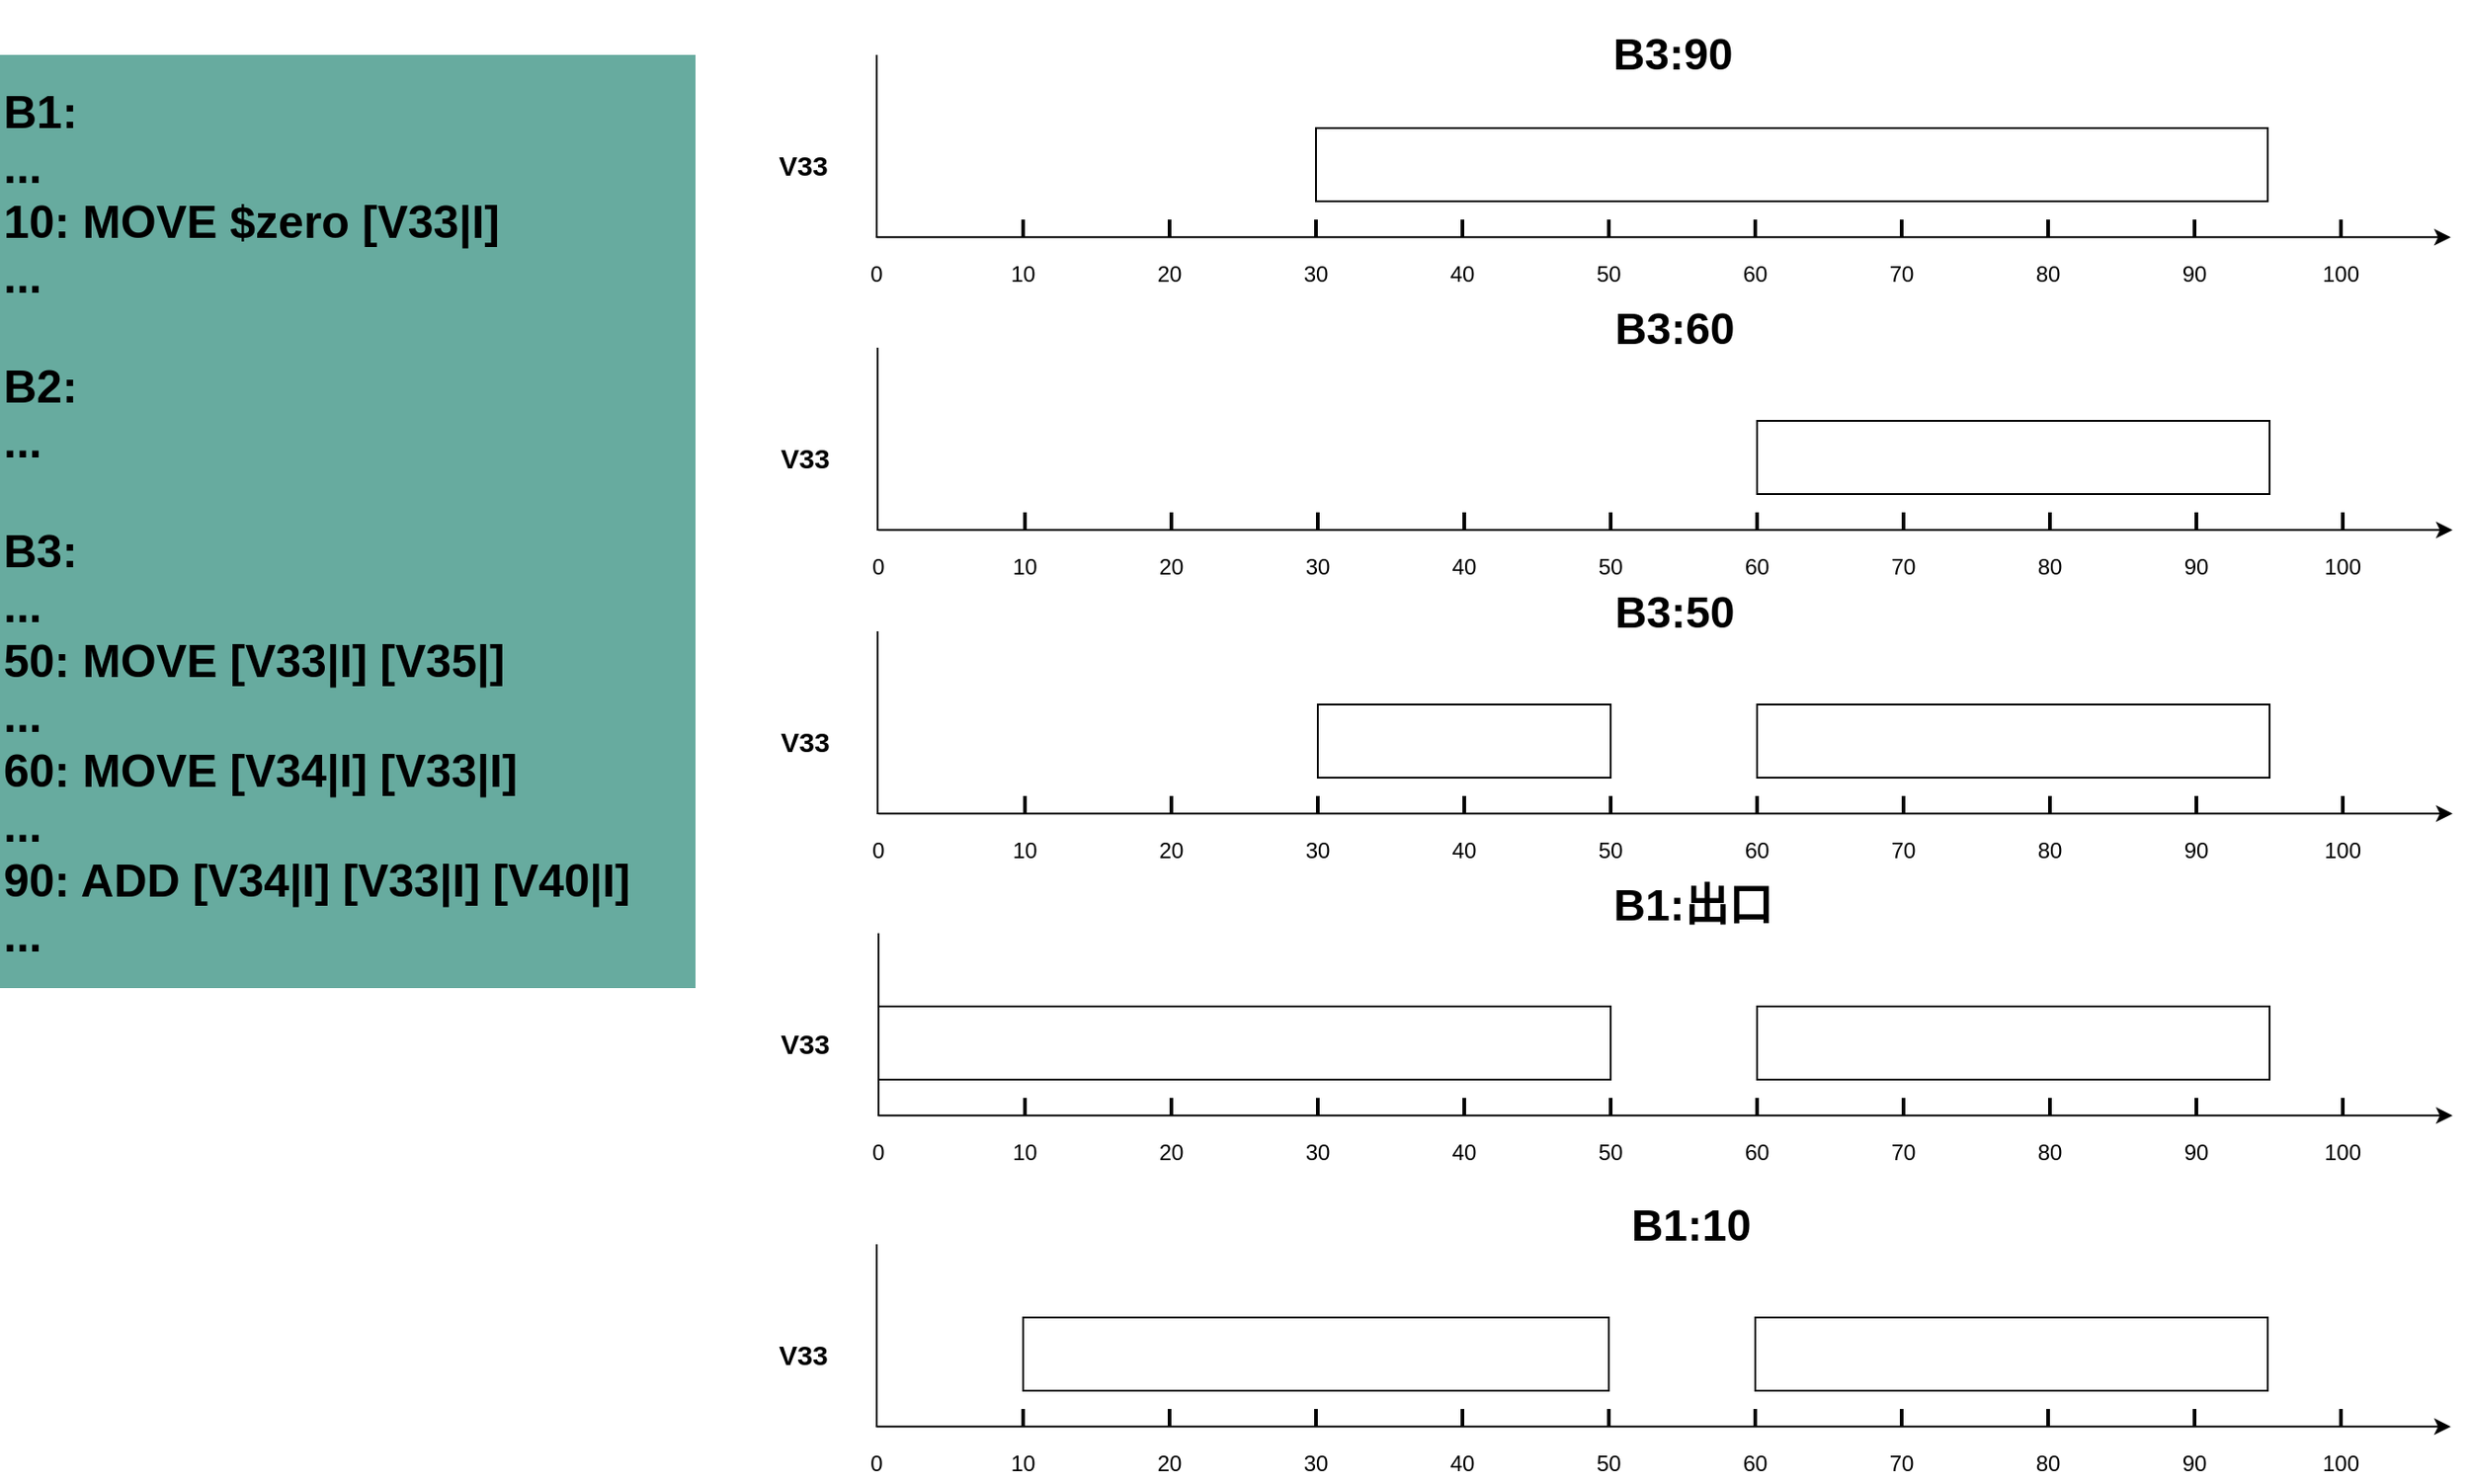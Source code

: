 <mxfile version="14.6.13" type="device"><diagram id="Q7YBs-08-VxrjBSFgJmt" name="第 1 页"><mxGraphModel dx="2310" dy="867" grid="1" gridSize="10" guides="1" tooltips="1" connect="1" arrows="1" fold="1" page="1" pageScale="1" pageWidth="827" pageHeight="1169" math="0" shadow="0"><root><mxCell id="0"/><mxCell id="1" parent="0"/><mxCell id="paIKq_zXq0HEK7RB5hs3-1" value="" style="endArrow=classic;html=1;" edge="1" parent="1"><mxGeometry width="50" height="50" relative="1" as="geometry"><mxPoint x="119" y="849.66" as="sourcePoint"/><mxPoint x="979" y="849.66" as="targetPoint"/></mxGeometry></mxCell><mxCell id="paIKq_zXq0HEK7RB5hs3-2" value="" style="endArrow=none;html=1;" edge="1" parent="1"><mxGeometry width="50" height="50" relative="1" as="geometry"><mxPoint x="119" y="850" as="sourcePoint"/><mxPoint x="119" y="750" as="targetPoint"/></mxGeometry></mxCell><mxCell id="paIKq_zXq0HEK7RB5hs3-3" value="0" style="text;html=1;strokeColor=none;fillColor=none;align=center;verticalAlign=middle;whiteSpace=wrap;rounded=0;" vertex="1" parent="1"><mxGeometry x="99" y="860" width="40" height="20" as="geometry"/></mxCell><mxCell id="paIKq_zXq0HEK7RB5hs3-4" value="10&lt;br&gt;" style="text;html=1;strokeColor=none;fillColor=none;align=center;verticalAlign=middle;whiteSpace=wrap;rounded=0;" vertex="1" parent="1"><mxGeometry x="179" y="860" width="40" height="20" as="geometry"/></mxCell><mxCell id="paIKq_zXq0HEK7RB5hs3-5" value="20" style="text;html=1;strokeColor=none;fillColor=none;align=center;verticalAlign=middle;whiteSpace=wrap;rounded=0;" vertex="1" parent="1"><mxGeometry x="259" y="860" width="40" height="20" as="geometry"/></mxCell><mxCell id="paIKq_zXq0HEK7RB5hs3-6" value="30" style="text;html=1;strokeColor=none;fillColor=none;align=center;verticalAlign=middle;whiteSpace=wrap;rounded=0;" vertex="1" parent="1"><mxGeometry x="339" y="860" width="40" height="20" as="geometry"/></mxCell><mxCell id="paIKq_zXq0HEK7RB5hs3-7" value="40" style="text;html=1;strokeColor=none;fillColor=none;align=center;verticalAlign=middle;whiteSpace=wrap;rounded=0;" vertex="1" parent="1"><mxGeometry x="419" y="860" width="40" height="20" as="geometry"/></mxCell><mxCell id="paIKq_zXq0HEK7RB5hs3-8" value="50" style="text;html=1;strokeColor=none;fillColor=none;align=center;verticalAlign=middle;whiteSpace=wrap;rounded=0;" vertex="1" parent="1"><mxGeometry x="499" y="860" width="40" height="20" as="geometry"/></mxCell><mxCell id="paIKq_zXq0HEK7RB5hs3-9" value="60" style="text;html=1;strokeColor=none;fillColor=none;align=center;verticalAlign=middle;whiteSpace=wrap;rounded=0;" vertex="1" parent="1"><mxGeometry x="579" y="860" width="40" height="20" as="geometry"/></mxCell><mxCell id="paIKq_zXq0HEK7RB5hs3-10" value="70" style="text;html=1;strokeColor=none;fillColor=none;align=center;verticalAlign=middle;whiteSpace=wrap;rounded=0;" vertex="1" parent="1"><mxGeometry x="659" y="860" width="40" height="20" as="geometry"/></mxCell><mxCell id="paIKq_zXq0HEK7RB5hs3-11" value="80" style="text;html=1;strokeColor=none;fillColor=none;align=center;verticalAlign=middle;whiteSpace=wrap;rounded=0;" vertex="1" parent="1"><mxGeometry x="739" y="860" width="40" height="20" as="geometry"/></mxCell><mxCell id="paIKq_zXq0HEK7RB5hs3-12" value="90" style="text;html=1;strokeColor=none;fillColor=none;align=center;verticalAlign=middle;whiteSpace=wrap;rounded=0;" vertex="1" parent="1"><mxGeometry x="819" y="860" width="40" height="20" as="geometry"/></mxCell><mxCell id="paIKq_zXq0HEK7RB5hs3-13" value="100" style="text;html=1;strokeColor=none;fillColor=none;align=center;verticalAlign=middle;whiteSpace=wrap;rounded=0;" vertex="1" parent="1"><mxGeometry x="899" y="860" width="40" height="20" as="geometry"/></mxCell><mxCell id="paIKq_zXq0HEK7RB5hs3-16" value="" style="line;strokeWidth=2;direction=south;html=1;verticalAlign=middle;" vertex="1" parent="1"><mxGeometry x="194" y="840" width="10" height="10" as="geometry"/></mxCell><mxCell id="paIKq_zXq0HEK7RB5hs3-17" value="" style="line;strokeWidth=2;direction=south;html=1;verticalAlign=middle;" vertex="1" parent="1"><mxGeometry x="274" y="840" width="10" height="10" as="geometry"/></mxCell><mxCell id="paIKq_zXq0HEK7RB5hs3-18" value="" style="line;strokeWidth=2;direction=south;html=1;verticalAlign=middle;" vertex="1" parent="1"><mxGeometry x="354" y="840" width="10" height="10" as="geometry"/></mxCell><mxCell id="paIKq_zXq0HEK7RB5hs3-19" value="" style="line;strokeWidth=2;direction=south;html=1;verticalAlign=middle;" vertex="1" parent="1"><mxGeometry x="434" y="840" width="10" height="10" as="geometry"/></mxCell><mxCell id="paIKq_zXq0HEK7RB5hs3-20" value="" style="line;strokeWidth=2;direction=south;html=1;verticalAlign=middle;" vertex="1" parent="1"><mxGeometry x="514" y="840" width="10" height="10" as="geometry"/></mxCell><mxCell id="paIKq_zXq0HEK7RB5hs3-21" value="" style="line;strokeWidth=2;direction=south;html=1;verticalAlign=middle;" vertex="1" parent="1"><mxGeometry x="594" y="840" width="10" height="10" as="geometry"/></mxCell><mxCell id="paIKq_zXq0HEK7RB5hs3-22" value="" style="line;strokeWidth=2;direction=south;html=1;verticalAlign=middle;" vertex="1" parent="1"><mxGeometry x="674" y="840" width="10" height="10" as="geometry"/></mxCell><mxCell id="paIKq_zXq0HEK7RB5hs3-23" value="" style="line;strokeWidth=2;direction=south;html=1;verticalAlign=middle;" vertex="1" parent="1"><mxGeometry x="754" y="840" width="10" height="10" as="geometry"/></mxCell><mxCell id="paIKq_zXq0HEK7RB5hs3-24" value="" style="line;strokeWidth=2;direction=south;html=1;verticalAlign=middle;" vertex="1" parent="1"><mxGeometry x="834" y="840" width="10" height="10" as="geometry"/></mxCell><mxCell id="paIKq_zXq0HEK7RB5hs3-25" value="" style="line;strokeWidth=2;direction=south;html=1;verticalAlign=middle;" vertex="1" parent="1"><mxGeometry x="914" y="840" width="10" height="10" as="geometry"/></mxCell><mxCell id="paIKq_zXq0HEK7RB5hs3-29" value="V33" style="text;whiteSpace=wrap;html=1;align=center;verticalAlign=middle;fontStyle=1;fontSize=15;" vertex="1" parent="1"><mxGeometry x="59" y="800" width="40" height="20" as="geometry"/></mxCell><mxCell id="paIKq_zXq0HEK7RB5hs3-39" value="" style="rounded=0;whiteSpace=wrap;html=1;" vertex="1" parent="1"><mxGeometry x="199" y="790" width="320" height="40" as="geometry"/></mxCell><mxCell id="paIKq_zXq0HEK7RB5hs3-40" value="" style="rounded=0;whiteSpace=wrap;html=1;" vertex="1" parent="1"><mxGeometry x="599" y="790" width="280" height="40" as="geometry"/></mxCell><mxCell id="paIKq_zXq0HEK7RB5hs3-52" value="&lt;h1&gt;B1:10&lt;/h1&gt;" style="text;html=1;strokeColor=none;fillColor=none;spacing=5;spacingTop=-20;whiteSpace=wrap;overflow=hidden;rounded=0;align=center;" vertex="1" parent="1"><mxGeometry x="524" y="720" width="80" height="40" as="geometry"/></mxCell><mxCell id="paIKq_zXq0HEK7RB5hs3-80" value="" style="endArrow=classic;html=1;" edge="1" parent="1"><mxGeometry width="50" height="50" relative="1" as="geometry"><mxPoint x="119" y="199.66" as="sourcePoint"/><mxPoint x="979" y="199.66" as="targetPoint"/></mxGeometry></mxCell><mxCell id="paIKq_zXq0HEK7RB5hs3-81" value="" style="endArrow=none;html=1;" edge="1" parent="1"><mxGeometry width="50" height="50" relative="1" as="geometry"><mxPoint x="119" y="200" as="sourcePoint"/><mxPoint x="119" y="100" as="targetPoint"/></mxGeometry></mxCell><mxCell id="paIKq_zXq0HEK7RB5hs3-82" value="0" style="text;html=1;strokeColor=none;fillColor=none;align=center;verticalAlign=middle;whiteSpace=wrap;rounded=0;" vertex="1" parent="1"><mxGeometry x="99" y="210" width="40" height="20" as="geometry"/></mxCell><mxCell id="paIKq_zXq0HEK7RB5hs3-83" value="10&lt;br&gt;" style="text;html=1;strokeColor=none;fillColor=none;align=center;verticalAlign=middle;whiteSpace=wrap;rounded=0;" vertex="1" parent="1"><mxGeometry x="179" y="210" width="40" height="20" as="geometry"/></mxCell><mxCell id="paIKq_zXq0HEK7RB5hs3-84" value="20" style="text;html=1;strokeColor=none;fillColor=none;align=center;verticalAlign=middle;whiteSpace=wrap;rounded=0;" vertex="1" parent="1"><mxGeometry x="259" y="210" width="40" height="20" as="geometry"/></mxCell><mxCell id="paIKq_zXq0HEK7RB5hs3-85" value="30" style="text;html=1;strokeColor=none;fillColor=none;align=center;verticalAlign=middle;whiteSpace=wrap;rounded=0;" vertex="1" parent="1"><mxGeometry x="339" y="210" width="40" height="20" as="geometry"/></mxCell><mxCell id="paIKq_zXq0HEK7RB5hs3-86" value="40" style="text;html=1;strokeColor=none;fillColor=none;align=center;verticalAlign=middle;whiteSpace=wrap;rounded=0;" vertex="1" parent="1"><mxGeometry x="419" y="210" width="40" height="20" as="geometry"/></mxCell><mxCell id="paIKq_zXq0HEK7RB5hs3-87" value="50" style="text;html=1;strokeColor=none;fillColor=none;align=center;verticalAlign=middle;whiteSpace=wrap;rounded=0;" vertex="1" parent="1"><mxGeometry x="499" y="210" width="40" height="20" as="geometry"/></mxCell><mxCell id="paIKq_zXq0HEK7RB5hs3-88" value="60" style="text;html=1;strokeColor=none;fillColor=none;align=center;verticalAlign=middle;whiteSpace=wrap;rounded=0;" vertex="1" parent="1"><mxGeometry x="579" y="210" width="40" height="20" as="geometry"/></mxCell><mxCell id="paIKq_zXq0HEK7RB5hs3-89" value="70" style="text;html=1;strokeColor=none;fillColor=none;align=center;verticalAlign=middle;whiteSpace=wrap;rounded=0;" vertex="1" parent="1"><mxGeometry x="659" y="210" width="40" height="20" as="geometry"/></mxCell><mxCell id="paIKq_zXq0HEK7RB5hs3-90" value="80" style="text;html=1;strokeColor=none;fillColor=none;align=center;verticalAlign=middle;whiteSpace=wrap;rounded=0;" vertex="1" parent="1"><mxGeometry x="739" y="210" width="40" height="20" as="geometry"/></mxCell><mxCell id="paIKq_zXq0HEK7RB5hs3-91" value="90" style="text;html=1;strokeColor=none;fillColor=none;align=center;verticalAlign=middle;whiteSpace=wrap;rounded=0;" vertex="1" parent="1"><mxGeometry x="819" y="210" width="40" height="20" as="geometry"/></mxCell><mxCell id="paIKq_zXq0HEK7RB5hs3-92" value="100" style="text;html=1;strokeColor=none;fillColor=none;align=center;verticalAlign=middle;whiteSpace=wrap;rounded=0;" vertex="1" parent="1"><mxGeometry x="899" y="210" width="40" height="20" as="geometry"/></mxCell><mxCell id="paIKq_zXq0HEK7RB5hs3-93" value="" style="line;strokeWidth=2;direction=south;html=1;verticalAlign=middle;" vertex="1" parent="1"><mxGeometry x="194" y="190" width="10" height="10" as="geometry"/></mxCell><mxCell id="paIKq_zXq0HEK7RB5hs3-94" value="" style="line;strokeWidth=2;direction=south;html=1;verticalAlign=middle;" vertex="1" parent="1"><mxGeometry x="274" y="190" width="10" height="10" as="geometry"/></mxCell><mxCell id="paIKq_zXq0HEK7RB5hs3-95" value="" style="line;strokeWidth=2;direction=south;html=1;verticalAlign=middle;" vertex="1" parent="1"><mxGeometry x="354" y="190" width="10" height="10" as="geometry"/></mxCell><mxCell id="paIKq_zXq0HEK7RB5hs3-96" value="" style="line;strokeWidth=2;direction=south;html=1;verticalAlign=middle;" vertex="1" parent="1"><mxGeometry x="434" y="190" width="10" height="10" as="geometry"/></mxCell><mxCell id="paIKq_zXq0HEK7RB5hs3-97" value="" style="line;strokeWidth=2;direction=south;html=1;verticalAlign=middle;" vertex="1" parent="1"><mxGeometry x="514" y="190" width="10" height="10" as="geometry"/></mxCell><mxCell id="paIKq_zXq0HEK7RB5hs3-98" value="" style="line;strokeWidth=2;direction=south;html=1;verticalAlign=middle;" vertex="1" parent="1"><mxGeometry x="594" y="190" width="10" height="10" as="geometry"/></mxCell><mxCell id="paIKq_zXq0HEK7RB5hs3-99" value="" style="line;strokeWidth=2;direction=south;html=1;verticalAlign=middle;" vertex="1" parent="1"><mxGeometry x="674" y="190" width="10" height="10" as="geometry"/></mxCell><mxCell id="paIKq_zXq0HEK7RB5hs3-100" value="" style="line;strokeWidth=2;direction=south;html=1;verticalAlign=middle;" vertex="1" parent="1"><mxGeometry x="754" y="190" width="10" height="10" as="geometry"/></mxCell><mxCell id="paIKq_zXq0HEK7RB5hs3-101" value="" style="line;strokeWidth=2;direction=south;html=1;verticalAlign=middle;" vertex="1" parent="1"><mxGeometry x="834" y="190" width="10" height="10" as="geometry"/></mxCell><mxCell id="paIKq_zXq0HEK7RB5hs3-102" value="" style="line;strokeWidth=2;direction=south;html=1;verticalAlign=middle;" vertex="1" parent="1"><mxGeometry x="914" y="190" width="10" height="10" as="geometry"/></mxCell><mxCell id="paIKq_zXq0HEK7RB5hs3-103" value="V33" style="text;whiteSpace=wrap;html=1;align=center;verticalAlign=middle;fontStyle=1;fontSize=15;" vertex="1" parent="1"><mxGeometry x="59" y="150" width="40" height="20" as="geometry"/></mxCell><mxCell id="paIKq_zXq0HEK7RB5hs3-105" value="" style="rounded=0;whiteSpace=wrap;html=1;" vertex="1" parent="1"><mxGeometry x="359" y="140" width="520" height="40" as="geometry"/></mxCell><mxCell id="paIKq_zXq0HEK7RB5hs3-106" value="&lt;h1&gt;B3:90&lt;/h1&gt;" style="text;html=1;strokeColor=none;fillColor=none;spacing=5;spacingTop=-20;whiteSpace=wrap;overflow=hidden;rounded=0;align=center;" vertex="1" parent="1"><mxGeometry x="514" y="80" width="80" height="40" as="geometry"/></mxCell><mxCell id="paIKq_zXq0HEK7RB5hs3-132" value="" style="endArrow=classic;html=1;" edge="1" parent="1"><mxGeometry width="50" height="50" relative="1" as="geometry"><mxPoint x="120" y="359.66" as="sourcePoint"/><mxPoint x="980" y="359.66" as="targetPoint"/></mxGeometry></mxCell><mxCell id="paIKq_zXq0HEK7RB5hs3-133" value="" style="endArrow=none;html=1;" edge="1" parent="1"><mxGeometry width="50" height="50" relative="1" as="geometry"><mxPoint x="119.5" y="360" as="sourcePoint"/><mxPoint x="119.5" y="260" as="targetPoint"/></mxGeometry></mxCell><mxCell id="paIKq_zXq0HEK7RB5hs3-134" value="0" style="text;html=1;strokeColor=none;fillColor=none;align=center;verticalAlign=middle;whiteSpace=wrap;rounded=0;" vertex="1" parent="1"><mxGeometry x="100" y="370" width="40" height="20" as="geometry"/></mxCell><mxCell id="paIKq_zXq0HEK7RB5hs3-135" value="10&lt;br&gt;" style="text;html=1;strokeColor=none;fillColor=none;align=center;verticalAlign=middle;whiteSpace=wrap;rounded=0;" vertex="1" parent="1"><mxGeometry x="180" y="370" width="40" height="20" as="geometry"/></mxCell><mxCell id="paIKq_zXq0HEK7RB5hs3-136" value="20" style="text;html=1;strokeColor=none;fillColor=none;align=center;verticalAlign=middle;whiteSpace=wrap;rounded=0;" vertex="1" parent="1"><mxGeometry x="260" y="370" width="40" height="20" as="geometry"/></mxCell><mxCell id="paIKq_zXq0HEK7RB5hs3-137" value="30" style="text;html=1;strokeColor=none;fillColor=none;align=center;verticalAlign=middle;whiteSpace=wrap;rounded=0;" vertex="1" parent="1"><mxGeometry x="340" y="370" width="40" height="20" as="geometry"/></mxCell><mxCell id="paIKq_zXq0HEK7RB5hs3-138" value="40" style="text;html=1;strokeColor=none;fillColor=none;align=center;verticalAlign=middle;whiteSpace=wrap;rounded=0;" vertex="1" parent="1"><mxGeometry x="420" y="370" width="40" height="20" as="geometry"/></mxCell><mxCell id="paIKq_zXq0HEK7RB5hs3-139" value="50" style="text;html=1;strokeColor=none;fillColor=none;align=center;verticalAlign=middle;whiteSpace=wrap;rounded=0;" vertex="1" parent="1"><mxGeometry x="500" y="370" width="40" height="20" as="geometry"/></mxCell><mxCell id="paIKq_zXq0HEK7RB5hs3-140" value="60" style="text;html=1;strokeColor=none;fillColor=none;align=center;verticalAlign=middle;whiteSpace=wrap;rounded=0;" vertex="1" parent="1"><mxGeometry x="580" y="370" width="40" height="20" as="geometry"/></mxCell><mxCell id="paIKq_zXq0HEK7RB5hs3-141" value="70" style="text;html=1;strokeColor=none;fillColor=none;align=center;verticalAlign=middle;whiteSpace=wrap;rounded=0;" vertex="1" parent="1"><mxGeometry x="660" y="370" width="40" height="20" as="geometry"/></mxCell><mxCell id="paIKq_zXq0HEK7RB5hs3-142" value="80" style="text;html=1;strokeColor=none;fillColor=none;align=center;verticalAlign=middle;whiteSpace=wrap;rounded=0;" vertex="1" parent="1"><mxGeometry x="740" y="370" width="40" height="20" as="geometry"/></mxCell><mxCell id="paIKq_zXq0HEK7RB5hs3-143" value="90" style="text;html=1;strokeColor=none;fillColor=none;align=center;verticalAlign=middle;whiteSpace=wrap;rounded=0;" vertex="1" parent="1"><mxGeometry x="820" y="370" width="40" height="20" as="geometry"/></mxCell><mxCell id="paIKq_zXq0HEK7RB5hs3-144" value="100" style="text;html=1;strokeColor=none;fillColor=none;align=center;verticalAlign=middle;whiteSpace=wrap;rounded=0;" vertex="1" parent="1"><mxGeometry x="900" y="370" width="40" height="20" as="geometry"/></mxCell><mxCell id="paIKq_zXq0HEK7RB5hs3-145" value="" style="line;strokeWidth=2;direction=south;html=1;verticalAlign=middle;" vertex="1" parent="1"><mxGeometry x="195" y="350" width="10" height="10" as="geometry"/></mxCell><mxCell id="paIKq_zXq0HEK7RB5hs3-146" value="" style="line;strokeWidth=2;direction=south;html=1;verticalAlign=middle;" vertex="1" parent="1"><mxGeometry x="275" y="350" width="10" height="10" as="geometry"/></mxCell><mxCell id="paIKq_zXq0HEK7RB5hs3-147" value="" style="line;strokeWidth=2;direction=south;html=1;verticalAlign=middle;" vertex="1" parent="1"><mxGeometry x="355" y="350" width="10" height="10" as="geometry"/></mxCell><mxCell id="paIKq_zXq0HEK7RB5hs3-148" value="" style="line;strokeWidth=2;direction=south;html=1;verticalAlign=middle;" vertex="1" parent="1"><mxGeometry x="435" y="350" width="10" height="10" as="geometry"/></mxCell><mxCell id="paIKq_zXq0HEK7RB5hs3-149" value="" style="line;strokeWidth=2;direction=south;html=1;verticalAlign=middle;" vertex="1" parent="1"><mxGeometry x="515" y="350" width="10" height="10" as="geometry"/></mxCell><mxCell id="paIKq_zXq0HEK7RB5hs3-150" value="" style="line;strokeWidth=2;direction=south;html=1;verticalAlign=middle;" vertex="1" parent="1"><mxGeometry x="595" y="350" width="10" height="10" as="geometry"/></mxCell><mxCell id="paIKq_zXq0HEK7RB5hs3-151" value="" style="line;strokeWidth=2;direction=south;html=1;verticalAlign=middle;" vertex="1" parent="1"><mxGeometry x="675" y="350" width="10" height="10" as="geometry"/></mxCell><mxCell id="paIKq_zXq0HEK7RB5hs3-152" value="" style="line;strokeWidth=2;direction=south;html=1;verticalAlign=middle;" vertex="1" parent="1"><mxGeometry x="755" y="350" width="10" height="10" as="geometry"/></mxCell><mxCell id="paIKq_zXq0HEK7RB5hs3-153" value="" style="line;strokeWidth=2;direction=south;html=1;verticalAlign=middle;" vertex="1" parent="1"><mxGeometry x="835" y="350" width="10" height="10" as="geometry"/></mxCell><mxCell id="paIKq_zXq0HEK7RB5hs3-154" value="" style="line;strokeWidth=2;direction=south;html=1;verticalAlign=middle;" vertex="1" parent="1"><mxGeometry x="915" y="350" width="10" height="10" as="geometry"/></mxCell><mxCell id="paIKq_zXq0HEK7RB5hs3-155" value="V33" style="text;whiteSpace=wrap;html=1;align=center;verticalAlign=middle;fontStyle=1;fontSize=15;" vertex="1" parent="1"><mxGeometry x="60" y="310" width="40" height="20" as="geometry"/></mxCell><mxCell id="paIKq_zXq0HEK7RB5hs3-156" value="" style="rounded=0;whiteSpace=wrap;html=1;" vertex="1" parent="1"><mxGeometry x="600" y="300" width="280" height="40" as="geometry"/></mxCell><mxCell id="paIKq_zXq0HEK7RB5hs3-157" value="&lt;h1&gt;B3:60&lt;/h1&gt;" style="text;html=1;strokeColor=none;fillColor=none;spacing=5;spacingTop=-20;whiteSpace=wrap;overflow=hidden;rounded=0;align=center;" vertex="1" parent="1"><mxGeometry x="515" y="230" width="80" height="40" as="geometry"/></mxCell><mxCell id="paIKq_zXq0HEK7RB5hs3-185" value="" style="endArrow=classic;html=1;" edge="1" parent="1"><mxGeometry width="50" height="50" relative="1" as="geometry"><mxPoint x="120" y="514.66" as="sourcePoint"/><mxPoint x="980" y="514.66" as="targetPoint"/></mxGeometry></mxCell><mxCell id="paIKq_zXq0HEK7RB5hs3-186" value="" style="endArrow=none;html=1;" edge="1" parent="1"><mxGeometry width="50" height="50" relative="1" as="geometry"><mxPoint x="119.5" y="515" as="sourcePoint"/><mxPoint x="119.5" y="415" as="targetPoint"/></mxGeometry></mxCell><mxCell id="paIKq_zXq0HEK7RB5hs3-187" value="0" style="text;html=1;strokeColor=none;fillColor=none;align=center;verticalAlign=middle;whiteSpace=wrap;rounded=0;" vertex="1" parent="1"><mxGeometry x="100" y="525" width="40" height="20" as="geometry"/></mxCell><mxCell id="paIKq_zXq0HEK7RB5hs3-188" value="10&lt;br&gt;" style="text;html=1;strokeColor=none;fillColor=none;align=center;verticalAlign=middle;whiteSpace=wrap;rounded=0;" vertex="1" parent="1"><mxGeometry x="180" y="525" width="40" height="20" as="geometry"/></mxCell><mxCell id="paIKq_zXq0HEK7RB5hs3-189" value="20" style="text;html=1;strokeColor=none;fillColor=none;align=center;verticalAlign=middle;whiteSpace=wrap;rounded=0;" vertex="1" parent="1"><mxGeometry x="260" y="525" width="40" height="20" as="geometry"/></mxCell><mxCell id="paIKq_zXq0HEK7RB5hs3-190" value="30" style="text;html=1;strokeColor=none;fillColor=none;align=center;verticalAlign=middle;whiteSpace=wrap;rounded=0;" vertex="1" parent="1"><mxGeometry x="340" y="525" width="40" height="20" as="geometry"/></mxCell><mxCell id="paIKq_zXq0HEK7RB5hs3-191" value="40" style="text;html=1;strokeColor=none;fillColor=none;align=center;verticalAlign=middle;whiteSpace=wrap;rounded=0;" vertex="1" parent="1"><mxGeometry x="420" y="525" width="40" height="20" as="geometry"/></mxCell><mxCell id="paIKq_zXq0HEK7RB5hs3-192" value="50" style="text;html=1;strokeColor=none;fillColor=none;align=center;verticalAlign=middle;whiteSpace=wrap;rounded=0;" vertex="1" parent="1"><mxGeometry x="500" y="525" width="40" height="20" as="geometry"/></mxCell><mxCell id="paIKq_zXq0HEK7RB5hs3-193" value="60" style="text;html=1;strokeColor=none;fillColor=none;align=center;verticalAlign=middle;whiteSpace=wrap;rounded=0;" vertex="1" parent="1"><mxGeometry x="580" y="525" width="40" height="20" as="geometry"/></mxCell><mxCell id="paIKq_zXq0HEK7RB5hs3-194" value="70" style="text;html=1;strokeColor=none;fillColor=none;align=center;verticalAlign=middle;whiteSpace=wrap;rounded=0;" vertex="1" parent="1"><mxGeometry x="660" y="525" width="40" height="20" as="geometry"/></mxCell><mxCell id="paIKq_zXq0HEK7RB5hs3-195" value="80" style="text;html=1;strokeColor=none;fillColor=none;align=center;verticalAlign=middle;whiteSpace=wrap;rounded=0;" vertex="1" parent="1"><mxGeometry x="740" y="525" width="40" height="20" as="geometry"/></mxCell><mxCell id="paIKq_zXq0HEK7RB5hs3-196" value="90" style="text;html=1;strokeColor=none;fillColor=none;align=center;verticalAlign=middle;whiteSpace=wrap;rounded=0;" vertex="1" parent="1"><mxGeometry x="820" y="525" width="40" height="20" as="geometry"/></mxCell><mxCell id="paIKq_zXq0HEK7RB5hs3-197" value="100" style="text;html=1;strokeColor=none;fillColor=none;align=center;verticalAlign=middle;whiteSpace=wrap;rounded=0;" vertex="1" parent="1"><mxGeometry x="900" y="525" width="40" height="20" as="geometry"/></mxCell><mxCell id="paIKq_zXq0HEK7RB5hs3-198" value="" style="line;strokeWidth=2;direction=south;html=1;verticalAlign=middle;" vertex="1" parent="1"><mxGeometry x="195" y="505" width="10" height="10" as="geometry"/></mxCell><mxCell id="paIKq_zXq0HEK7RB5hs3-199" value="" style="line;strokeWidth=2;direction=south;html=1;verticalAlign=middle;" vertex="1" parent="1"><mxGeometry x="275" y="505" width="10" height="10" as="geometry"/></mxCell><mxCell id="paIKq_zXq0HEK7RB5hs3-200" value="" style="line;strokeWidth=2;direction=south;html=1;verticalAlign=middle;" vertex="1" parent="1"><mxGeometry x="355" y="505" width="10" height="10" as="geometry"/></mxCell><mxCell id="paIKq_zXq0HEK7RB5hs3-201" value="" style="line;strokeWidth=2;direction=south;html=1;verticalAlign=middle;" vertex="1" parent="1"><mxGeometry x="435" y="505" width="10" height="10" as="geometry"/></mxCell><mxCell id="paIKq_zXq0HEK7RB5hs3-202" value="" style="line;strokeWidth=2;direction=south;html=1;verticalAlign=middle;" vertex="1" parent="1"><mxGeometry x="515" y="505" width="10" height="10" as="geometry"/></mxCell><mxCell id="paIKq_zXq0HEK7RB5hs3-203" value="" style="line;strokeWidth=2;direction=south;html=1;verticalAlign=middle;" vertex="1" parent="1"><mxGeometry x="595" y="505" width="10" height="10" as="geometry"/></mxCell><mxCell id="paIKq_zXq0HEK7RB5hs3-204" value="" style="line;strokeWidth=2;direction=south;html=1;verticalAlign=middle;" vertex="1" parent="1"><mxGeometry x="675" y="505" width="10" height="10" as="geometry"/></mxCell><mxCell id="paIKq_zXq0HEK7RB5hs3-205" value="" style="line;strokeWidth=2;direction=south;html=1;verticalAlign=middle;" vertex="1" parent="1"><mxGeometry x="755" y="505" width="10" height="10" as="geometry"/></mxCell><mxCell id="paIKq_zXq0HEK7RB5hs3-206" value="" style="line;strokeWidth=2;direction=south;html=1;verticalAlign=middle;" vertex="1" parent="1"><mxGeometry x="835" y="505" width="10" height="10" as="geometry"/></mxCell><mxCell id="paIKq_zXq0HEK7RB5hs3-207" value="" style="line;strokeWidth=2;direction=south;html=1;verticalAlign=middle;" vertex="1" parent="1"><mxGeometry x="915" y="505" width="10" height="10" as="geometry"/></mxCell><mxCell id="paIKq_zXq0HEK7RB5hs3-208" value="V33" style="text;whiteSpace=wrap;html=1;align=center;verticalAlign=middle;fontStyle=1;fontSize=15;" vertex="1" parent="1"><mxGeometry x="60" y="465" width="40" height="20" as="geometry"/></mxCell><mxCell id="paIKq_zXq0HEK7RB5hs3-209" value="" style="rounded=0;whiteSpace=wrap;html=1;" vertex="1" parent="1"><mxGeometry x="600" y="455" width="280" height="40" as="geometry"/></mxCell><mxCell id="paIKq_zXq0HEK7RB5hs3-210" value="&lt;h1&gt;B3:50&lt;/h1&gt;" style="text;html=1;strokeColor=none;fillColor=none;spacing=5;spacingTop=-20;whiteSpace=wrap;overflow=hidden;rounded=0;align=center;" vertex="1" parent="1"><mxGeometry x="515" y="385" width="80" height="40" as="geometry"/></mxCell><mxCell id="paIKq_zXq0HEK7RB5hs3-211" value="" style="rounded=0;whiteSpace=wrap;html=1;" vertex="1" parent="1"><mxGeometry x="360" y="455" width="160" height="40" as="geometry"/></mxCell><mxCell id="paIKq_zXq0HEK7RB5hs3-212" value="&lt;div style=&quot;font-size: 25px&quot;&gt;&lt;font style=&quot;font-size: 25px&quot;&gt;&lt;b&gt;B1:&lt;/b&gt;&lt;/font&gt;&lt;/div&gt;&lt;div style=&quot;font-size: 25px&quot;&gt;&lt;font style=&quot;font-size: 25px&quot;&gt;&lt;b&gt;...&lt;/b&gt;&lt;/font&gt;&lt;/div&gt;&lt;div style=&quot;font-size: 25px&quot;&gt;&lt;font style=&quot;font-size: 25px&quot;&gt;&lt;b&gt;10: MOVE $zero [V33|I]&lt;/b&gt;&lt;/font&gt;&lt;/div&gt;&lt;div style=&quot;font-size: 25px&quot;&gt;&lt;font style=&quot;font-size: 25px&quot;&gt;&lt;b&gt;...&lt;/b&gt;&lt;/font&gt;&lt;/div&gt;&lt;div style=&quot;font-size: 25px&quot;&gt;&lt;font style=&quot;font-size: 25px&quot;&gt;&lt;b&gt;&lt;br&gt;&lt;/b&gt;&lt;/font&gt;&lt;/div&gt;&lt;div style=&quot;font-size: 25px&quot;&gt;&lt;font style=&quot;font-size: 25px&quot;&gt;&lt;b&gt;B2:&lt;/b&gt;&lt;/font&gt;&lt;/div&gt;&lt;div style=&quot;font-size: 25px&quot;&gt;&lt;font style=&quot;font-size: 25px&quot;&gt;&lt;b&gt;...&lt;/b&gt;&lt;/font&gt;&lt;/div&gt;&lt;div style=&quot;font-size: 25px&quot;&gt;&lt;font style=&quot;font-size: 25px&quot;&gt;&lt;b&gt;&lt;br&gt;&lt;/b&gt;&lt;/font&gt;&lt;/div&gt;&lt;div style=&quot;font-size: 25px&quot;&gt;&lt;font style=&quot;font-size: 25px&quot;&gt;&lt;b&gt;B3:&lt;/b&gt;&lt;/font&gt;&lt;/div&gt;&lt;div style=&quot;font-size: 25px&quot;&gt;&lt;font style=&quot;font-size: 25px&quot;&gt;&lt;b&gt;...&lt;/b&gt;&lt;/font&gt;&lt;/div&gt;&lt;div style=&quot;font-size: 25px&quot;&gt;&lt;font style=&quot;font-size: 25px&quot;&gt;&lt;b&gt;50: MOVE [V33|I] [V35|]&amp;nbsp;&amp;nbsp;&lt;/b&gt;&lt;/font&gt;&lt;/div&gt;&lt;div style=&quot;font-size: 25px&quot;&gt;&lt;font style=&quot;font-size: 25px&quot;&gt;&lt;b&gt;...&amp;nbsp;&lt;/b&gt;&lt;/font&gt;&lt;/div&gt;&lt;div style=&quot;font-size: 25px&quot;&gt;&lt;font style=&quot;font-size: 25px&quot;&gt;&lt;b&gt;60: MOVE [V34|I] [V33|I]&amp;nbsp;&amp;nbsp;&lt;/b&gt;&lt;/font&gt;&lt;/div&gt;&lt;div style=&quot;font-size: 25px&quot;&gt;&lt;font style=&quot;font-size: 25px&quot;&gt;&lt;b&gt;...&lt;/b&gt;&lt;/font&gt;&lt;/div&gt;&lt;div style=&quot;font-size: 25px&quot;&gt;&lt;font style=&quot;font-size: 25px&quot;&gt;&lt;b&gt;90: ADD [V34|I] [V33|I] [V40|I]&amp;nbsp;&lt;/b&gt;&lt;/font&gt;&lt;/div&gt;&lt;div style=&quot;font-size: 25px&quot;&gt;&lt;font style=&quot;font-size: 25px&quot;&gt;&lt;b&gt;...&lt;/b&gt;&lt;/font&gt;&lt;/div&gt;" style="text;html=1;strokeColor=none;align=left;verticalAlign=middle;whiteSpace=wrap;rounded=0;fillColor=#67AB9F;" vertex="1" parent="1"><mxGeometry x="-360" y="100" width="380" height="510" as="geometry"/></mxCell><mxCell id="paIKq_zXq0HEK7RB5hs3-213" value="" style="endArrow=classic;html=1;" edge="1" parent="1"><mxGeometry width="50" height="50" relative="1" as="geometry"><mxPoint x="120" y="679.66" as="sourcePoint"/><mxPoint x="980" y="679.66" as="targetPoint"/></mxGeometry></mxCell><mxCell id="paIKq_zXq0HEK7RB5hs3-214" value="" style="endArrow=none;html=1;" edge="1" parent="1"><mxGeometry width="50" height="50" relative="1" as="geometry"><mxPoint x="120" y="680" as="sourcePoint"/><mxPoint x="120" y="580" as="targetPoint"/></mxGeometry></mxCell><mxCell id="paIKq_zXq0HEK7RB5hs3-215" value="0" style="text;html=1;strokeColor=none;fillColor=none;align=center;verticalAlign=middle;whiteSpace=wrap;rounded=0;" vertex="1" parent="1"><mxGeometry x="100" y="690" width="40" height="20" as="geometry"/></mxCell><mxCell id="paIKq_zXq0HEK7RB5hs3-216" value="10&lt;br&gt;" style="text;html=1;strokeColor=none;fillColor=none;align=center;verticalAlign=middle;whiteSpace=wrap;rounded=0;" vertex="1" parent="1"><mxGeometry x="180" y="690" width="40" height="20" as="geometry"/></mxCell><mxCell id="paIKq_zXq0HEK7RB5hs3-217" value="20" style="text;html=1;strokeColor=none;fillColor=none;align=center;verticalAlign=middle;whiteSpace=wrap;rounded=0;" vertex="1" parent="1"><mxGeometry x="260" y="690" width="40" height="20" as="geometry"/></mxCell><mxCell id="paIKq_zXq0HEK7RB5hs3-218" value="30" style="text;html=1;strokeColor=none;fillColor=none;align=center;verticalAlign=middle;whiteSpace=wrap;rounded=0;" vertex="1" parent="1"><mxGeometry x="340" y="690" width="40" height="20" as="geometry"/></mxCell><mxCell id="paIKq_zXq0HEK7RB5hs3-219" value="40" style="text;html=1;strokeColor=none;fillColor=none;align=center;verticalAlign=middle;whiteSpace=wrap;rounded=0;" vertex="1" parent="1"><mxGeometry x="420" y="690" width="40" height="20" as="geometry"/></mxCell><mxCell id="paIKq_zXq0HEK7RB5hs3-220" value="50" style="text;html=1;strokeColor=none;fillColor=none;align=center;verticalAlign=middle;whiteSpace=wrap;rounded=0;" vertex="1" parent="1"><mxGeometry x="500" y="690" width="40" height="20" as="geometry"/></mxCell><mxCell id="paIKq_zXq0HEK7RB5hs3-221" value="60" style="text;html=1;strokeColor=none;fillColor=none;align=center;verticalAlign=middle;whiteSpace=wrap;rounded=0;" vertex="1" parent="1"><mxGeometry x="580" y="690" width="40" height="20" as="geometry"/></mxCell><mxCell id="paIKq_zXq0HEK7RB5hs3-222" value="70" style="text;html=1;strokeColor=none;fillColor=none;align=center;verticalAlign=middle;whiteSpace=wrap;rounded=0;" vertex="1" parent="1"><mxGeometry x="660" y="690" width="40" height="20" as="geometry"/></mxCell><mxCell id="paIKq_zXq0HEK7RB5hs3-223" value="80" style="text;html=1;strokeColor=none;fillColor=none;align=center;verticalAlign=middle;whiteSpace=wrap;rounded=0;" vertex="1" parent="1"><mxGeometry x="740" y="690" width="40" height="20" as="geometry"/></mxCell><mxCell id="paIKq_zXq0HEK7RB5hs3-224" value="90" style="text;html=1;strokeColor=none;fillColor=none;align=center;verticalAlign=middle;whiteSpace=wrap;rounded=0;" vertex="1" parent="1"><mxGeometry x="820" y="690" width="40" height="20" as="geometry"/></mxCell><mxCell id="paIKq_zXq0HEK7RB5hs3-225" value="100" style="text;html=1;strokeColor=none;fillColor=none;align=center;verticalAlign=middle;whiteSpace=wrap;rounded=0;" vertex="1" parent="1"><mxGeometry x="900" y="690" width="40" height="20" as="geometry"/></mxCell><mxCell id="paIKq_zXq0HEK7RB5hs3-226" value="" style="line;strokeWidth=2;direction=south;html=1;verticalAlign=middle;" vertex="1" parent="1"><mxGeometry x="195" y="670" width="10" height="10" as="geometry"/></mxCell><mxCell id="paIKq_zXq0HEK7RB5hs3-227" value="" style="line;strokeWidth=2;direction=south;html=1;verticalAlign=middle;" vertex="1" parent="1"><mxGeometry x="275" y="670" width="10" height="10" as="geometry"/></mxCell><mxCell id="paIKq_zXq0HEK7RB5hs3-228" value="" style="line;strokeWidth=2;direction=south;html=1;verticalAlign=middle;" vertex="1" parent="1"><mxGeometry x="355" y="670" width="10" height="10" as="geometry"/></mxCell><mxCell id="paIKq_zXq0HEK7RB5hs3-229" value="" style="line;strokeWidth=2;direction=south;html=1;verticalAlign=middle;" vertex="1" parent="1"><mxGeometry x="435" y="670" width="10" height="10" as="geometry"/></mxCell><mxCell id="paIKq_zXq0HEK7RB5hs3-230" value="" style="line;strokeWidth=2;direction=south;html=1;verticalAlign=middle;" vertex="1" parent="1"><mxGeometry x="515" y="670" width="10" height="10" as="geometry"/></mxCell><mxCell id="paIKq_zXq0HEK7RB5hs3-231" value="" style="line;strokeWidth=2;direction=south;html=1;verticalAlign=middle;" vertex="1" parent="1"><mxGeometry x="595" y="670" width="10" height="10" as="geometry"/></mxCell><mxCell id="paIKq_zXq0HEK7RB5hs3-232" value="" style="line;strokeWidth=2;direction=south;html=1;verticalAlign=middle;" vertex="1" parent="1"><mxGeometry x="675" y="670" width="10" height="10" as="geometry"/></mxCell><mxCell id="paIKq_zXq0HEK7RB5hs3-233" value="" style="line;strokeWidth=2;direction=south;html=1;verticalAlign=middle;" vertex="1" parent="1"><mxGeometry x="755" y="670" width="10" height="10" as="geometry"/></mxCell><mxCell id="paIKq_zXq0HEK7RB5hs3-234" value="" style="line;strokeWidth=2;direction=south;html=1;verticalAlign=middle;" vertex="1" parent="1"><mxGeometry x="835" y="670" width="10" height="10" as="geometry"/></mxCell><mxCell id="paIKq_zXq0HEK7RB5hs3-235" value="" style="line;strokeWidth=2;direction=south;html=1;verticalAlign=middle;" vertex="1" parent="1"><mxGeometry x="915" y="670" width="10" height="10" as="geometry"/></mxCell><mxCell id="paIKq_zXq0HEK7RB5hs3-236" value="V33" style="text;whiteSpace=wrap;html=1;align=center;verticalAlign=middle;fontStyle=1;fontSize=15;" vertex="1" parent="1"><mxGeometry x="60" y="630" width="40" height="20" as="geometry"/></mxCell><mxCell id="paIKq_zXq0HEK7RB5hs3-237" value="" style="rounded=0;whiteSpace=wrap;html=1;" vertex="1" parent="1"><mxGeometry x="120" y="620" width="400" height="40" as="geometry"/></mxCell><mxCell id="paIKq_zXq0HEK7RB5hs3-238" value="" style="rounded=0;whiteSpace=wrap;html=1;" vertex="1" parent="1"><mxGeometry x="600" y="620" width="280" height="40" as="geometry"/></mxCell><mxCell id="paIKq_zXq0HEK7RB5hs3-239" value="&lt;h1&gt;B1:出口&lt;/h1&gt;" style="text;html=1;strokeColor=none;fillColor=none;spacing=5;spacingTop=-20;whiteSpace=wrap;overflow=hidden;rounded=0;align=center;" vertex="1" parent="1"><mxGeometry x="515" y="545" width="100" height="40" as="geometry"/></mxCell></root></mxGraphModel></diagram></mxfile>